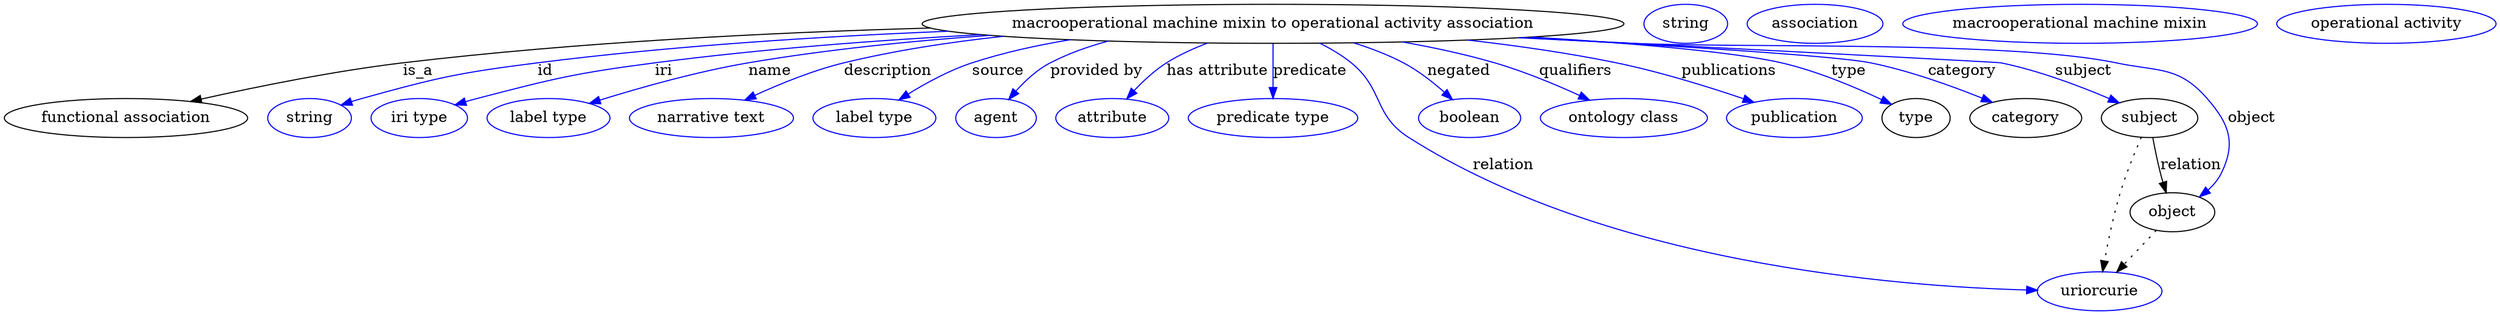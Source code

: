 digraph {
	graph [bb="0,0,2291.5,283"];
	node [label="\N"];
	"macrooperational machine mixin to operational activity association"	[height=0.5,
		label="macrooperational machine mixin to operational activity association",
		pos="1166.8,265",
		width=8.9728];
	"functional association"	[height=0.5,
		pos="111.79,178",
		width=3.1053];
	"macrooperational machine mixin to operational activity association" -> "functional association"	[label=is_a,
		lp="379.79,221.5",
		pos="e,171.17,193.33 851.1,261.17 703.29,257.04 525.08,248.05 365.79,229 302.72,221.46 231.88,207 181.06,195.57"];
	id	[color=blue,
		height=0.5,
		label=string,
		pos="279.79,178",
		width=1.0652];
	"macrooperational machine mixin to operational activity association" -> id	[color=blue,
		label=id,
		lp="496.79,221.5",
		pos="e,308.77,190 867.67,258.15 749.6,253.33 612.97,244.64 489.79,229 416.9,219.74 398.59,215.65 327.79,196 324.68,195.14 321.48,194.17 \
318.28,193.16",
		style=solid];
	iri	[color=blue,
		height=0.5,
		label="iri type",
		pos="380.79,178",
		width=1.2277];
	"macrooperational machine mixin to operational activity association" -> iri	[color=blue,
		label=iri,
		lp="605.79,221.5",
		pos="e,413.7,190.19 897.6,255.03 802.59,249.85 695.19,241.73 597.79,229 524.07,219.36 505.75,214.72 433.79,196 430.41,195.12 426.94,194.15 \
423.45,193.14",
		style=solid];
	name	[color=blue,
		height=0.5,
		label="label type",
		pos="499.79,178",
		width=1.5707];
	"macrooperational machine mixin to operational activity association" -> name	[color=blue,
		label=name,
		lp="703.79,221.5",
		pos="e,537.37,191.51 906.24,254.36 833.87,249.18 755.48,241.22 683.79,229 636.66,220.97 584.15,206.08 547.32,194.64",
		style=solid];
	description	[color=blue,
		height=0.5,
		label="narrative text",
		pos="649.79,178",
		width=2.0943];
	"macrooperational machine mixin to operational activity association" -> description	[color=blue,
		label=description,
		lp="812.29,221.5",
		pos="e,680.52,194.62 918.4,253.46 869.37,248.17 818.62,240.39 771.79,229 743.45,222.1 713.09,209.68 689.74,198.95",
		style=solid];
	source	[color=blue,
		height=0.5,
		label="label type",
		pos="799.79,178",
		width=1.5707];
	"macrooperational machine mixin to operational activity association" -> source	[color=blue,
		label=source,
		lp="913.79,221.5",
		pos="e,822.35,194.74 979.87,250.27 949.33,245.23 918.35,238.35 889.79,229 869.15,222.24 847.83,210.64 831.12,200.31",
		style=solid];
	"provided by"	[color=blue,
		height=0.5,
		label=agent,
		pos="911.79,178",
		width=1.0291];
	"macrooperational machine mixin to operational activity association" -> "provided by"	[color=blue,
		label="provided by",
		lp="1004.3,221.5",
		pos="e,923.49,195.15 1015.2,249.1 996.65,244.13 978.39,237.58 961.79,229 949.69,222.74 938.69,212.52 930.11,202.94",
		style=solid];
	"has attribute"	[color=blue,
		height=0.5,
		label=attribute,
		pos="1018.8,178",
		width=1.4443];
	"macrooperational machine mixin to operational activity association" -> "has attribute"	[color=blue,
		label="has attribute",
		lp="1115.8,221.5",
		pos="e,1032.1,195.77 1106.8,247.31 1093.7,242.41 1080.4,236.34 1068.8,229 1057.9,222.09 1047.5,212.42 1039,203.42",
		style=solid];
	predicate	[color=blue,
		height=0.5,
		label="predicate type",
		pos="1166.8,178",
		width=2.1665];
	"macrooperational machine mixin to operational activity association" -> predicate	[color=blue,
		label=predicate,
		lp="1200.8,221.5",
		pos="e,1166.8,196.18 1166.8,246.8 1166.8,235.16 1166.8,219.55 1166.8,206.24",
		style=solid];
	relation	[color=blue,
		height=0.5,
		label=uriorcurie,
		pos="1926.8,18",
		width=1.5887];
	"macrooperational machine mixin to operational activity association" -> relation	[color=blue,
		label=relation,
		lp="1378.8,134.5",
		pos="e,1869.3,19.01 1209.9,247.08 1219.9,242.08 1230.2,236.03 1238.8,229 1268.8,204.56 1259.2,180.77 1291.8,160 1473.4,44.341 1736.7,\
22.749 1859.3,19.262",
		style=solid];
	negated	[color=blue,
		height=0.5,
		label=boolean,
		pos="1347.8,178",
		width=1.2999];
	"macrooperational machine mixin to operational activity association" -> negated	[color=blue,
		label=negated,
		lp="1337.8,221.5",
		pos="e,1332,194.99 1241,247.44 1256.6,242.57 1272.6,236.49 1286.8,229 1300.3,221.88 1313.6,211.46 1324.4,201.98",
		style=solid];
	qualifiers	[color=blue,
		height=0.5,
		label="ontology class",
		pos="1488.8,178",
		width=2.1304];
	"macrooperational machine mixin to operational activity association" -> qualifiers	[color=blue,
		label=qualifiers,
		lp="1444.3,221.5",
		pos="e,1457.5,194.62 1286.2,248.26 1314.3,243.26 1343.8,236.92 1370.8,229 1397.3,221.22 1425.9,209.21 1448.3,198.91",
		style=solid];
	publications	[color=blue,
		height=0.5,
		label=publication,
		pos="1645.8,178",
		width=1.7332];
	"macrooperational machine mixin to operational activity association" -> publications	[color=blue,
		label=publications,
		lp="1585.8,221.5",
		pos="e,1608.5,192.53 1345.5,249.96 1390.3,244.85 1438,238.03 1481.8,229 1521.9,220.72 1566.4,206.88 1598.8,195.85",
		style=solid];
	type	[height=0.5,
		pos="1757.8,178",
		width=0.86659];
	"macrooperational machine mixin to operational activity association" -> type	[color=blue,
		label=type,
		lp="1695.8,221.5",
		pos="e,1735.2,190.64 1404.2,252.79 1496.2,247.07 1589.8,239.14 1633.8,229 1666.3,221.5 1701.5,206.63 1726,195.05",
		style=solid];
	category	[height=0.5,
		pos="1858.8,178",
		width=1.4263];
	"macrooperational machine mixin to operational activity association" -> category	[color=blue,
		label=category,
		lp="1800.3,221.5",
		pos="e,1828,192.54 1396.1,252.31 1532.1,244.86 1684.1,235.43 1715.8,229 1751.4,221.78 1790.3,207.78 1818.4,196.43",
		style=solid];
	subject	[height=0.5,
		pos="1972.8,178",
		width=1.2277];
	"macrooperational machine mixin to operational activity association" -> subject	[color=blue,
		label=subject,
		lp="1911.8,221.5",
		pos="e,1944.9,191.97 1395.3,252.24 1588,242.3 1833,229.56 1835.8,229 1870.6,221.91 1908.4,207.57 1935.4,196.07",
		style=solid];
	object	[height=0.5,
		pos="1993.8,91",
		width=1.0832];
	"macrooperational machine mixin to operational activity association" -> object	[color=blue,
		label=object,
		lp="2066.8,178",
		pos="e,2018.7,105.25 1392.7,252.11 1428.2,250.34 1464.5,248.58 1498.8,247 1597.2,242.48 1845.4,249.29 1941.8,229 1981,220.74 1999.5,226.25 \
2025.8,196 2046.3,172.46 2052.5,155.03 2038.8,127 2035.9,121.17 2031.6,116.02 2026.7,111.6",
		style=solid];
	association_type	[color=blue,
		height=0.5,
		label=string,
		pos="1545.8,265",
		width=1.0652];
	association_category	[color=blue,
		height=0.5,
		label=association,
		pos="1664.8,265",
		width=1.7332];
	subject -> relation	[pos="e,1929.5,36.136 1965.2,160.24 1959.3,146.64 1951.2,126.88 1945.8,109 1939.5,88.265 1934.6,64.241 1931.3,46.231",
		style=dotted];
	subject -> object	[label=relation,
		lp="2010.8,134.5",
		pos="e,1988,108.98 1975.8,159.77 1977.6,150.09 1980,137.8 1982.8,127 1983.5,124.32 1984.2,121.53 1985.1,118.76"];
	"functional association_subject"	[color=blue,
		height=0.5,
		label="macrooperational machine mixin",
		pos="1908.8,265",
		width=4.5315];
	object -> relation	[pos="e,1942.6,35.702 1978.9,74.243 1970.3,65.127 1959.3,53.465 1949.6,43.208",
		style=dotted];
	"macrooperational machine mixin to operational activity association_object"	[color=blue,
		height=0.5,
		label="operational activity",
		pos="2190.8,265",
		width=2.7984];
}
